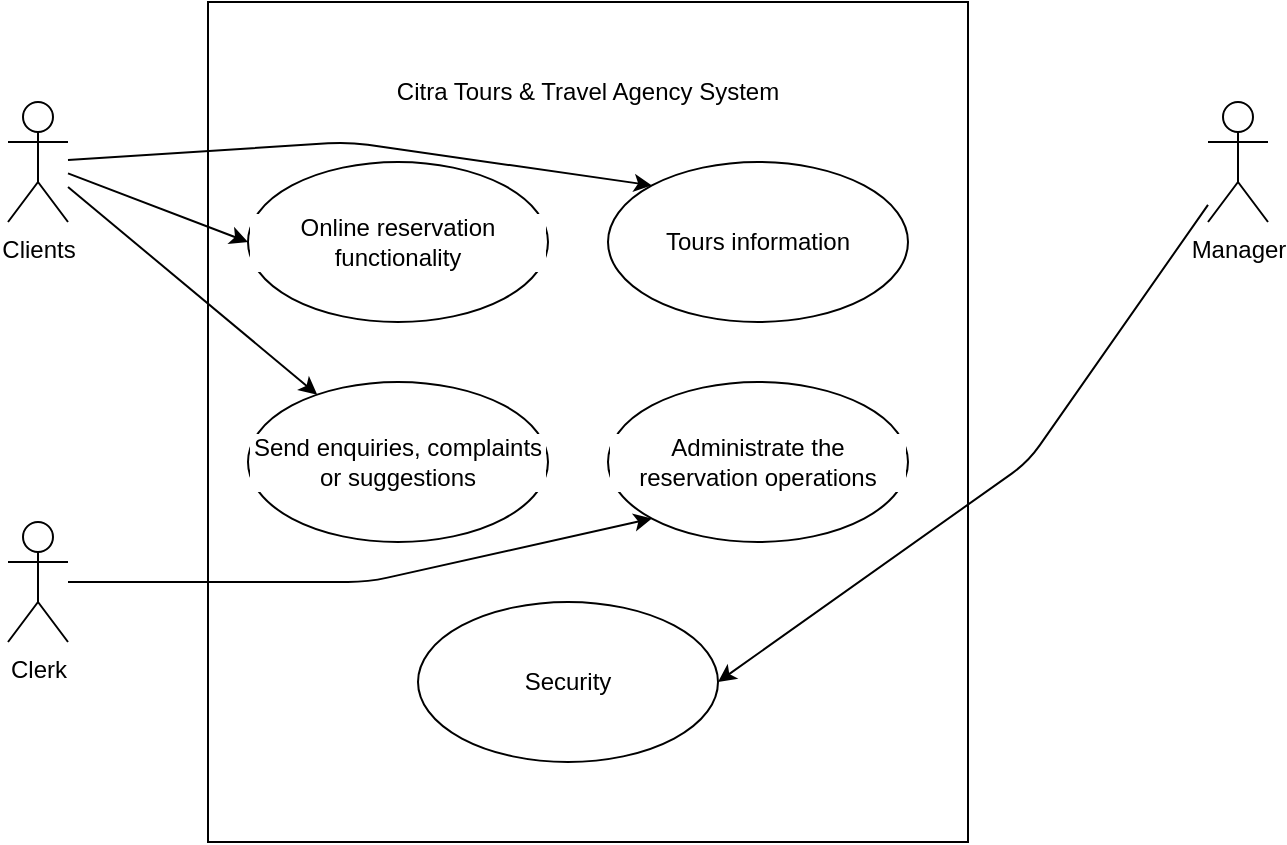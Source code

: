 <mxfile>
    <diagram id="dXyntTM5XSX5n_6ZC4HQ" name="Page-1">
        <mxGraphModel dx="1507" dy="694" grid="1" gridSize="10" guides="1" tooltips="1" connect="1" arrows="1" fold="1" page="1" pageScale="1" pageWidth="850" pageHeight="1100" background="#ffffff" math="0" shadow="0">
            <root>
                <mxCell id="0"/>
                <mxCell id="1" parent="0"/>
                <mxCell id="2" value="Clients" style="shape=umlActor;verticalLabelPosition=bottom;verticalAlign=top;html=1;outlineConnect=0;" vertex="1" parent="1">
                    <mxGeometry x="70" y="170" width="30" height="60" as="geometry"/>
                </mxCell>
                <mxCell id="3" value="Clerk" style="shape=umlActor;verticalLabelPosition=bottom;verticalAlign=top;html=1;outlineConnect=0;" vertex="1" parent="1">
                    <mxGeometry x="70" y="380" width="30" height="60" as="geometry"/>
                </mxCell>
                <mxCell id="4" value="Manager" style="shape=umlActor;verticalLabelPosition=bottom;verticalAlign=top;html=1;outlineConnect=0;" vertex="1" parent="1">
                    <mxGeometry x="670" y="170" width="30" height="60" as="geometry"/>
                </mxCell>
                <mxCell id="10" value="" style="rounded=0;whiteSpace=wrap;html=1;" vertex="1" parent="1">
                    <mxGeometry x="170" y="120" width="380" height="420" as="geometry"/>
                </mxCell>
                <mxCell id="11" value="Citra Tours &amp;amp; Travel Agency System" style="text;html=1;strokeColor=none;fillColor=none;align=center;verticalAlign=middle;whiteSpace=wrap;rounded=0;" vertex="1" parent="1">
                    <mxGeometry x="260" y="150" width="200" height="30" as="geometry"/>
                </mxCell>
                <mxCell id="15" value="Online reservation functionality" style="ellipse;whiteSpace=wrap;html=1;labelBackgroundColor=#FFFFFF;" vertex="1" parent="1">
                    <mxGeometry x="190" y="200" width="150" height="80" as="geometry"/>
                </mxCell>
                <mxCell id="17" value="Tours information" style="ellipse;whiteSpace=wrap;html=1;labelBackgroundColor=#FFFFFF;" vertex="1" parent="1">
                    <mxGeometry x="370" y="200" width="150" height="80" as="geometry"/>
                </mxCell>
                <mxCell id="18" value="Send enquiries, complaints or suggestions" style="ellipse;whiteSpace=wrap;html=1;labelBackgroundColor=#FFFFFF;" vertex="1" parent="1">
                    <mxGeometry x="190" y="310" width="150" height="80" as="geometry"/>
                </mxCell>
                <mxCell id="19" value="Administrate the reservation operations" style="ellipse;whiteSpace=wrap;html=1;labelBackgroundColor=#FFFFFF;" vertex="1" parent="1">
                    <mxGeometry x="370" y="310" width="150" height="80" as="geometry"/>
                </mxCell>
                <mxCell id="20" value="Security" style="ellipse;whiteSpace=wrap;html=1;labelBackgroundColor=#FFFFFF;" vertex="1" parent="1">
                    <mxGeometry x="275" y="420" width="150" height="80" as="geometry"/>
                </mxCell>
                <mxCell id="22" style="edgeStyle=none;html=1;entryX=0;entryY=0.5;entryDx=0;entryDy=0;" edge="1" parent="1" source="2" target="15">
                    <mxGeometry relative="1" as="geometry"/>
                </mxCell>
                <mxCell id="23" style="edgeStyle=none;html=1;" edge="1" parent="1" source="2" target="18">
                    <mxGeometry relative="1" as="geometry"/>
                </mxCell>
                <mxCell id="24" style="edgeStyle=none;html=1;entryX=0;entryY=0;entryDx=0;entryDy=0;" edge="1" parent="1" source="2" target="17">
                    <mxGeometry relative="1" as="geometry">
                        <Array as="points">
                            <mxPoint x="240" y="190"/>
                        </Array>
                    </mxGeometry>
                </mxCell>
                <mxCell id="25" style="edgeStyle=none;html=1;entryX=0;entryY=1;entryDx=0;entryDy=0;" edge="1" parent="1" source="3" target="19">
                    <mxGeometry relative="1" as="geometry">
                        <Array as="points">
                            <mxPoint x="250" y="410"/>
                        </Array>
                    </mxGeometry>
                </mxCell>
                <mxCell id="26" style="edgeStyle=none;html=1;entryX=1;entryY=0.5;entryDx=0;entryDy=0;" edge="1" parent="1" source="4" target="20">
                    <mxGeometry relative="1" as="geometry">
                        <Array as="points">
                            <mxPoint x="580" y="350"/>
                        </Array>
                    </mxGeometry>
                </mxCell>
            </root>
        </mxGraphModel>
    </diagram>
</mxfile>